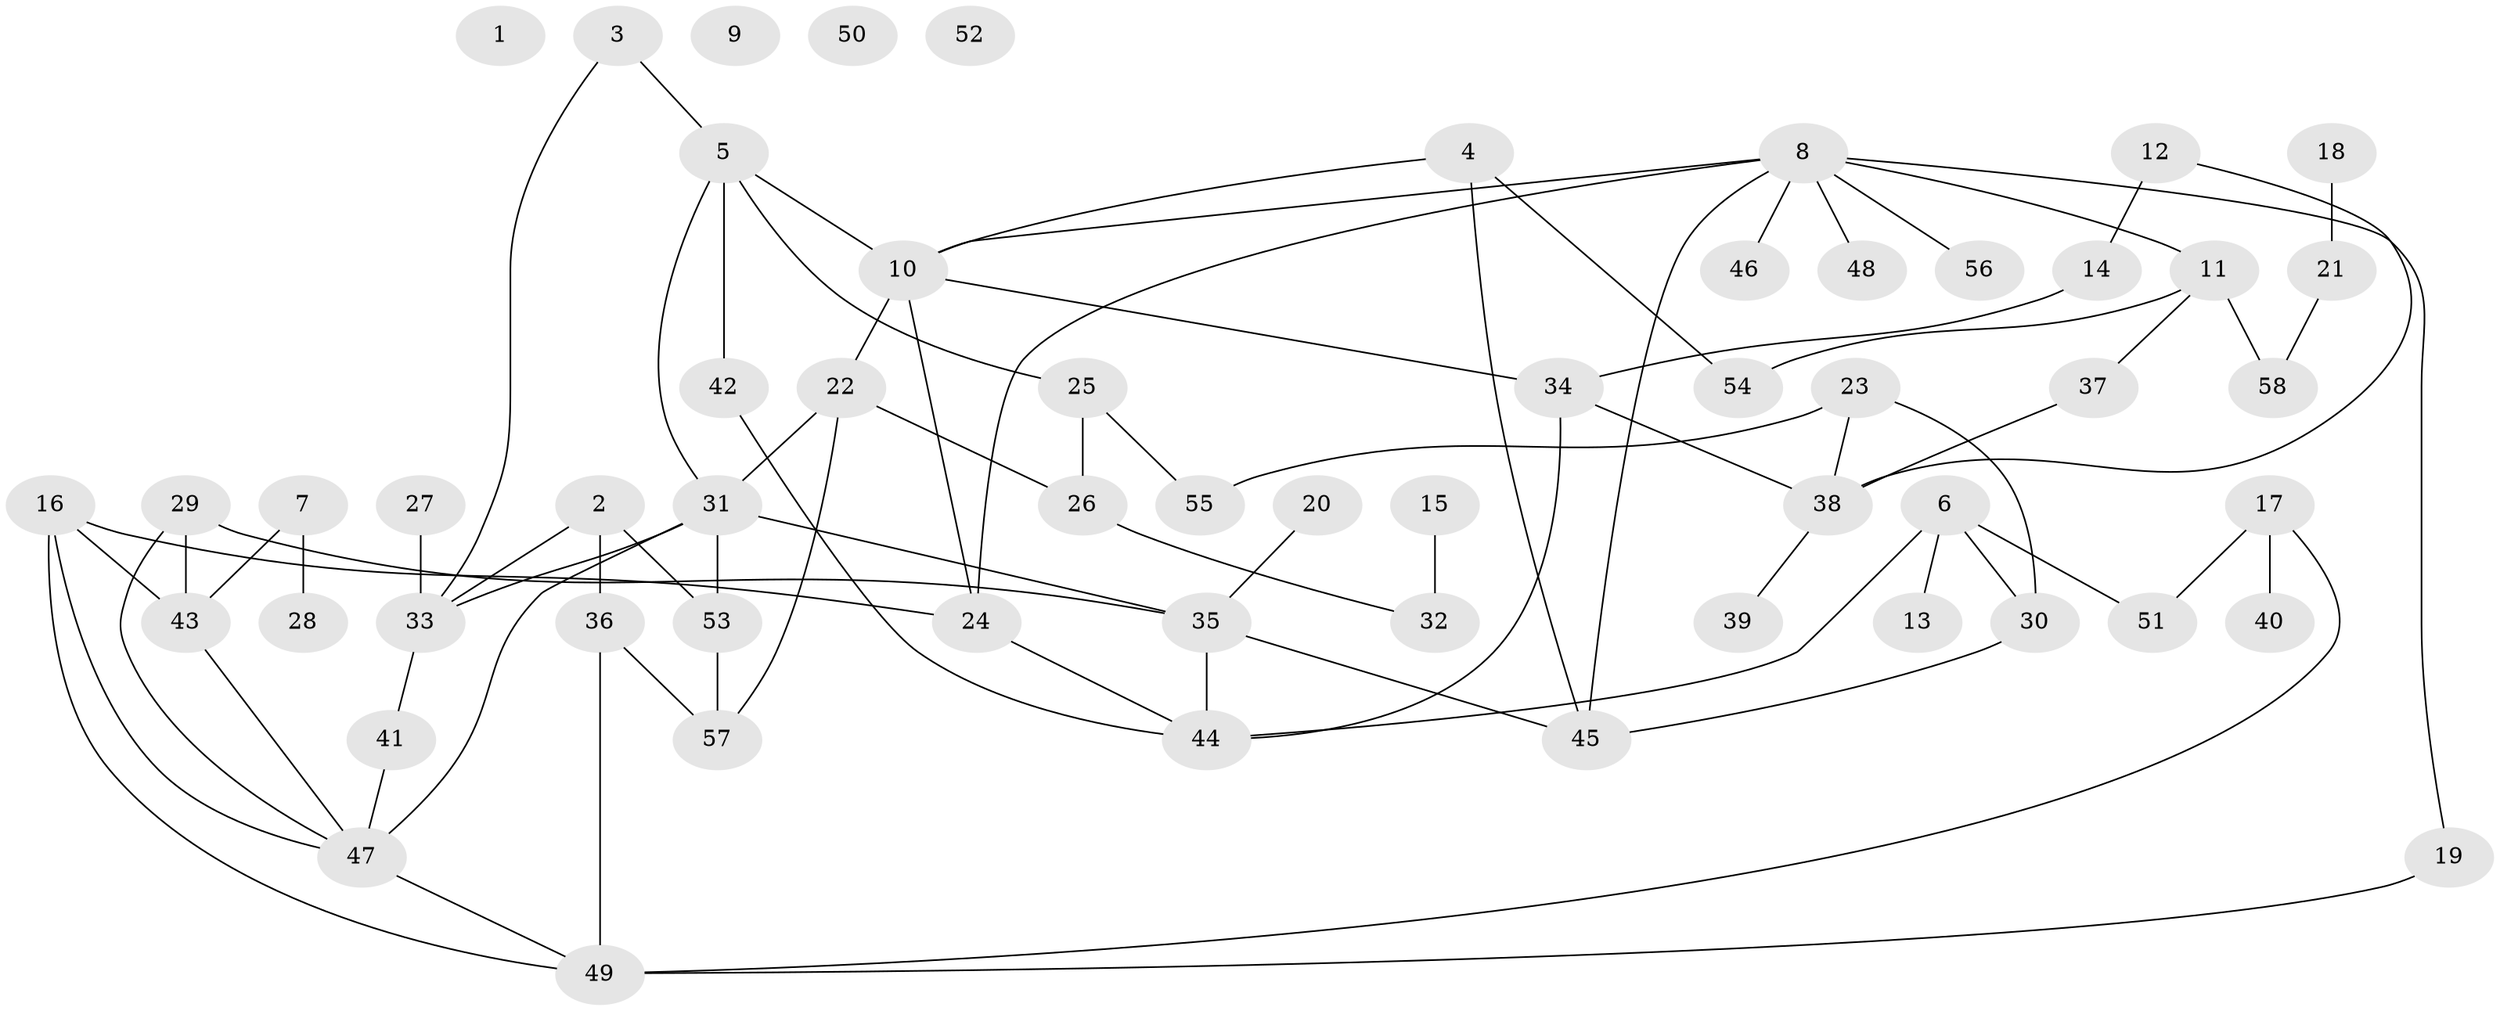 // Generated by graph-tools (version 1.1) at 2025/49/03/09/25 03:49:14]
// undirected, 58 vertices, 80 edges
graph export_dot {
graph [start="1"]
  node [color=gray90,style=filled];
  1;
  2;
  3;
  4;
  5;
  6;
  7;
  8;
  9;
  10;
  11;
  12;
  13;
  14;
  15;
  16;
  17;
  18;
  19;
  20;
  21;
  22;
  23;
  24;
  25;
  26;
  27;
  28;
  29;
  30;
  31;
  32;
  33;
  34;
  35;
  36;
  37;
  38;
  39;
  40;
  41;
  42;
  43;
  44;
  45;
  46;
  47;
  48;
  49;
  50;
  51;
  52;
  53;
  54;
  55;
  56;
  57;
  58;
  2 -- 33;
  2 -- 36;
  2 -- 53;
  3 -- 5;
  3 -- 33;
  4 -- 10;
  4 -- 45;
  4 -- 54;
  5 -- 10;
  5 -- 25;
  5 -- 31;
  5 -- 42;
  6 -- 13;
  6 -- 30;
  6 -- 44;
  6 -- 51;
  7 -- 28;
  7 -- 43;
  8 -- 10;
  8 -- 11;
  8 -- 19;
  8 -- 24;
  8 -- 45;
  8 -- 46;
  8 -- 48;
  8 -- 56;
  10 -- 22;
  10 -- 24;
  10 -- 34;
  11 -- 37;
  11 -- 54;
  11 -- 58;
  12 -- 14;
  12 -- 38;
  14 -- 34;
  15 -- 32;
  16 -- 24;
  16 -- 43;
  16 -- 47;
  16 -- 49;
  17 -- 40;
  17 -- 49;
  17 -- 51;
  18 -- 21;
  19 -- 49;
  20 -- 35;
  21 -- 58;
  22 -- 26;
  22 -- 31;
  22 -- 57;
  23 -- 30;
  23 -- 38;
  23 -- 55;
  24 -- 44;
  25 -- 26;
  25 -- 55;
  26 -- 32;
  27 -- 33;
  29 -- 35;
  29 -- 43;
  29 -- 47;
  30 -- 45;
  31 -- 33;
  31 -- 35;
  31 -- 47;
  31 -- 53;
  33 -- 41;
  34 -- 38;
  34 -- 44;
  35 -- 44;
  35 -- 45;
  36 -- 49;
  36 -- 57;
  37 -- 38;
  38 -- 39;
  41 -- 47;
  42 -- 44;
  43 -- 47;
  47 -- 49;
  53 -- 57;
}
